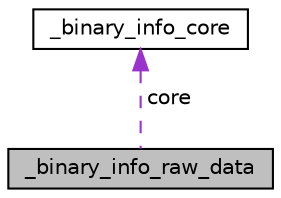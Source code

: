 digraph "_binary_info_raw_data"
{
 // LATEX_PDF_SIZE
  edge [fontname="Helvetica",fontsize="10",labelfontname="Helvetica",labelfontsize="10"];
  node [fontname="Helvetica",fontsize="10",shape=record];
  Node1 [label="_binary_info_raw_data",height=0.2,width=0.4,color="black", fillcolor="grey75", style="filled", fontcolor="black",tooltip=" "];
  Node2 -> Node1 [dir="back",color="darkorchid3",fontsize="10",style="dashed",label=" core" ,fontname="Helvetica"];
  Node2 [label="_binary_info_core",height=0.2,width=0.4,color="black", fillcolor="white", style="filled",URL="$struct__binary__info__core.html",tooltip=" "];
}
